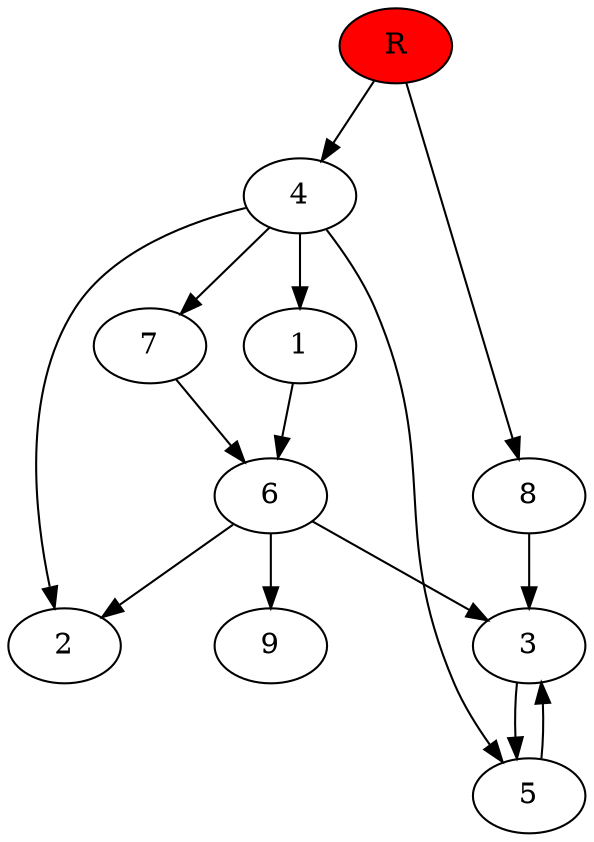 digraph prb5855 {
	1
	2
	3
	4
	5
	6
	7
	8
	R [fillcolor="#ff0000" style=filled]
	1 -> 6
	3 -> 5
	4 -> 1
	4 -> 2
	4 -> 5
	4 -> 7
	5 -> 3
	6 -> 2
	6 -> 3
	6 -> 9
	7 -> 6
	8 -> 3
	R -> 4
	R -> 8
}
